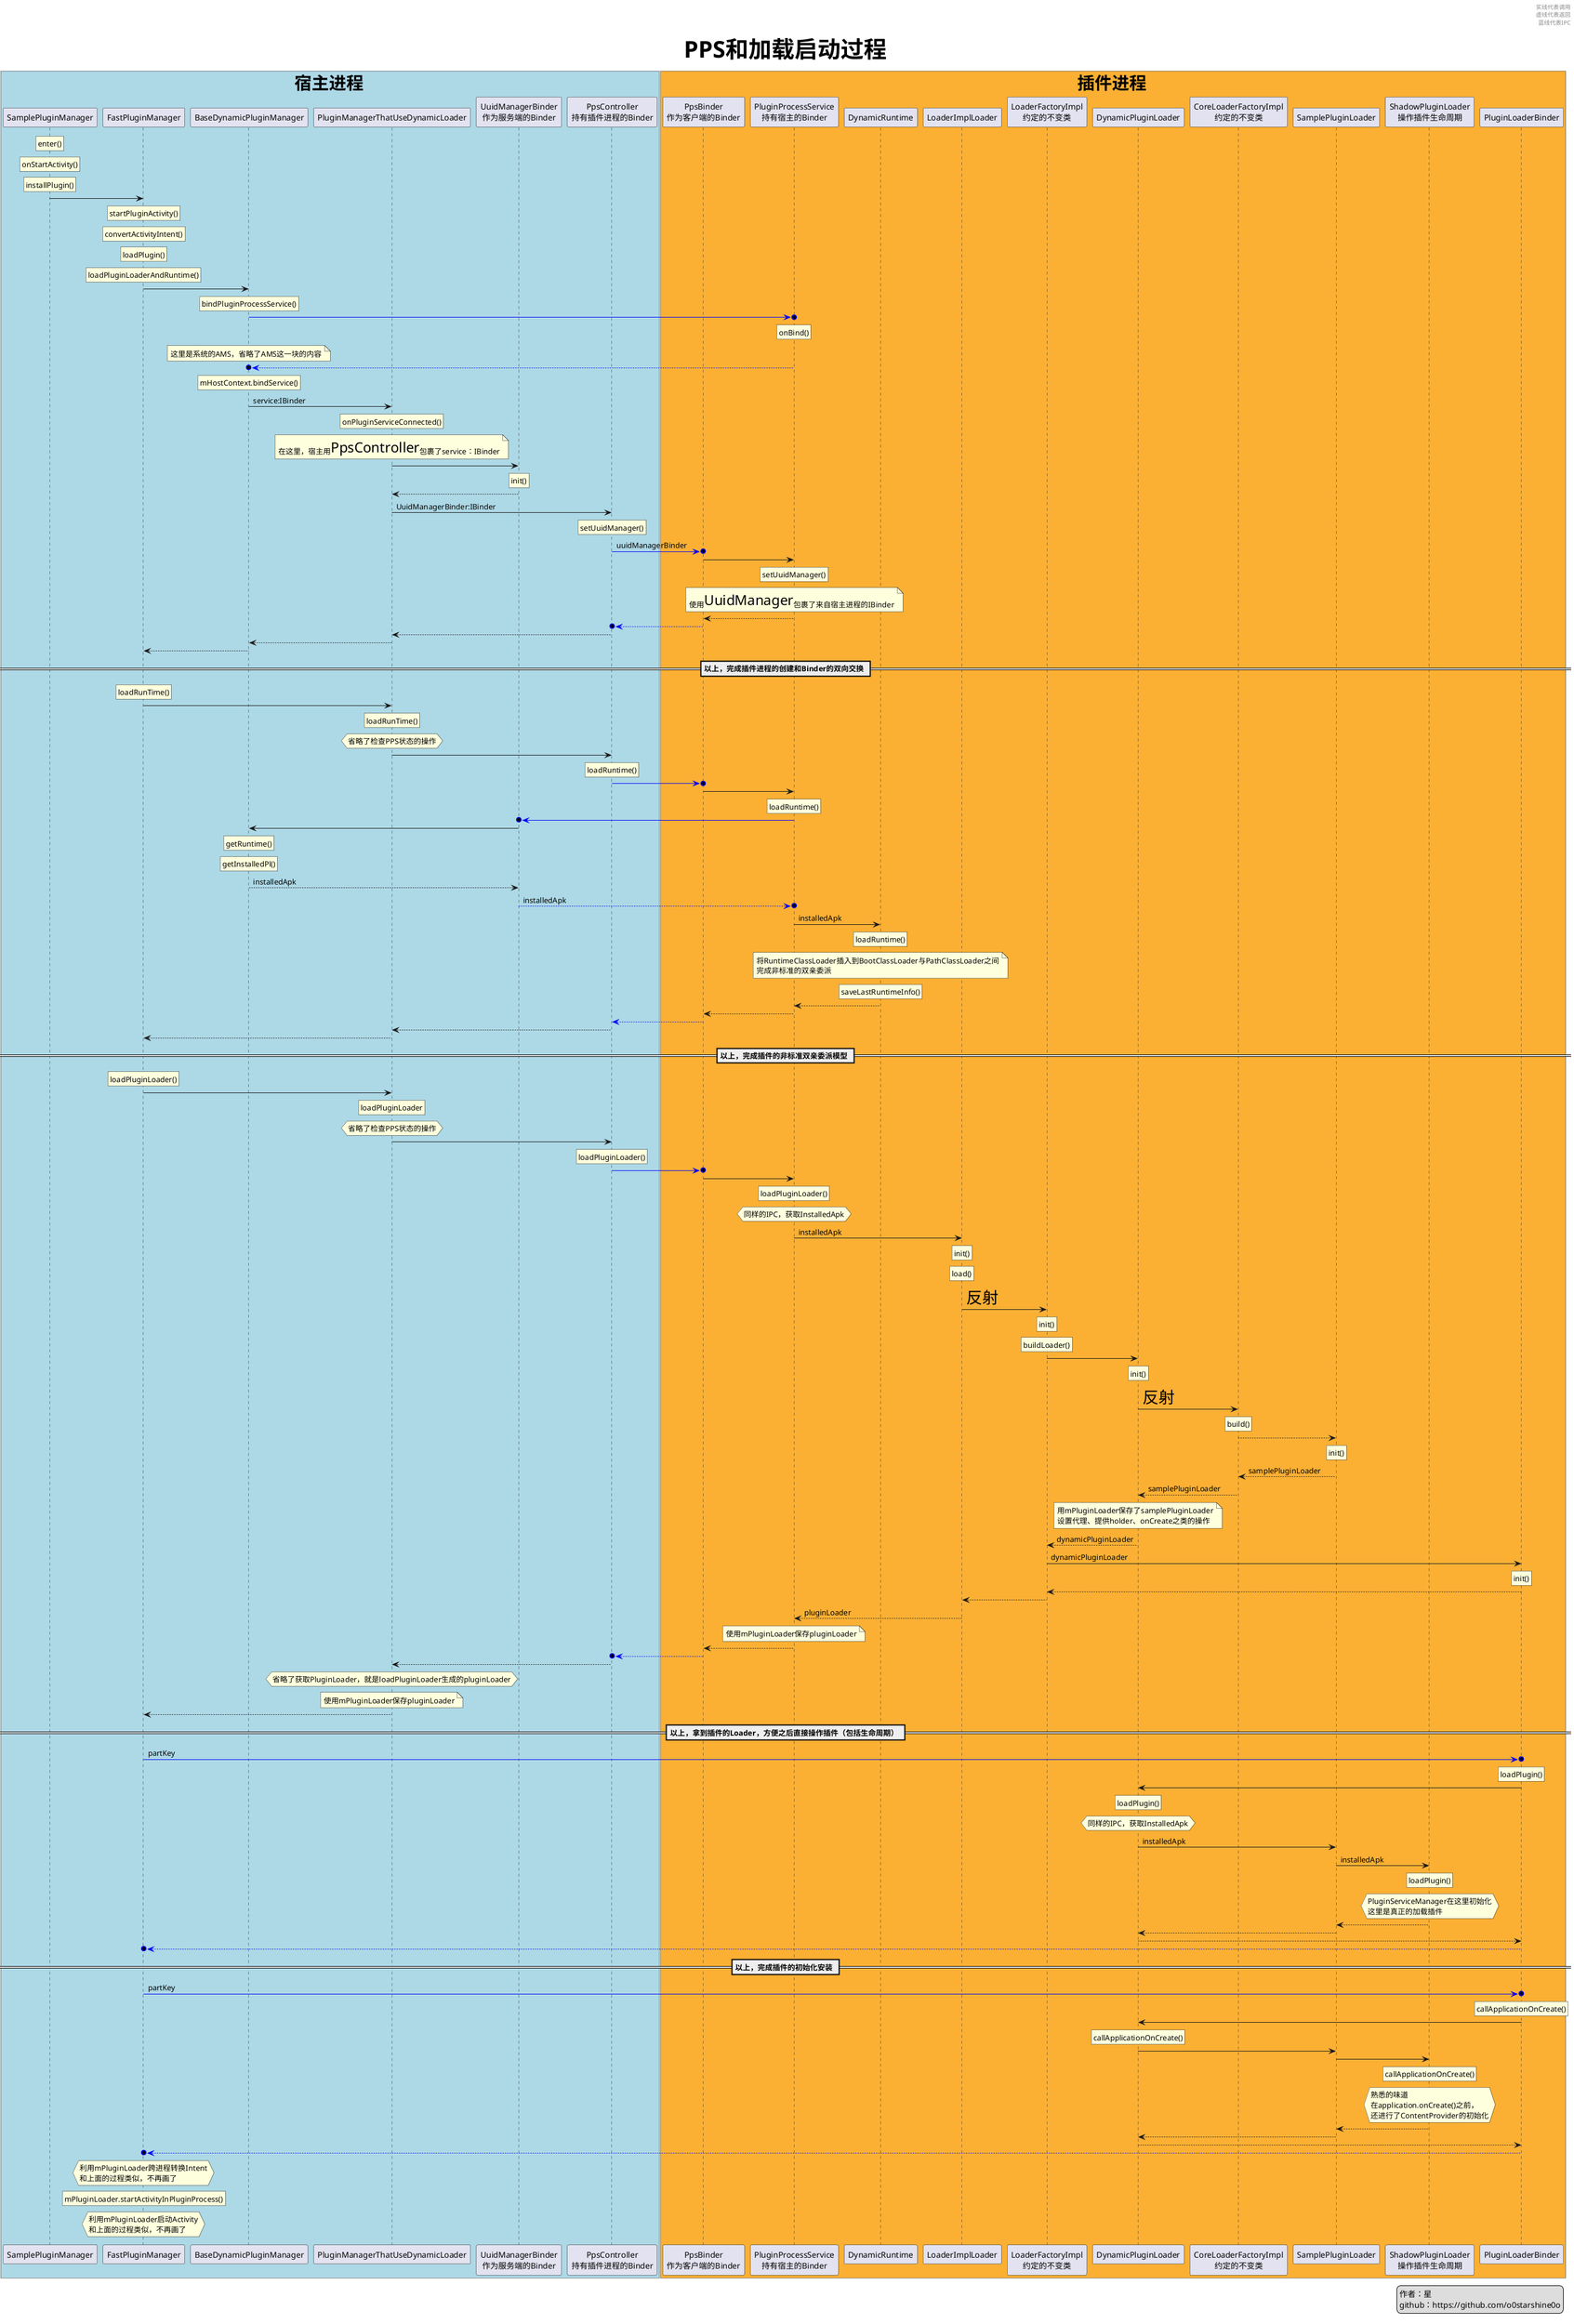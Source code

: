 @startuml
/''
 ' 使用插件PlantUML查看
 ' 如果显示不完整需要修改AndroidStudio的配置：
 ' /Applications/Android\ Studio.app/Contents/bin/studio.vmoptions
 ' 添加：-DPLANTUML_LIMIT_SIZE=24384
 '/

title <size:40>PPS和加载启动过程</size>
legend right
  作者：星
  github：https://github.com/o0starshine0o
end legend
header 实线代表调用\n虚线代表返回\n蓝线代表IPC

box <size:30>宿主进程</size> #LightBlue
participant SamplePluginManager
participant FastPluginManager
participant BaseDynamicPluginManager
participant PluginManagerThatUseDynamicLoader
participant "UuidManagerBinder\n作为服务端的Binder" as UuidManagerBinder
participant "PpsController\n持有插件进程的Binder" as PpsController
end box

box <size:30>插件进程</size> #fbb034
participant "PpsBinder\n作为客户端的Binder" as PpsBinder
participant "PluginProcessService\n持有宿主的Binder" as PPS
participant DynamicRuntime
participant LoaderImplLoader
participant "LoaderFactoryImpl\n约定的不变类" as LoaderFactoryImpl
participant DynamicPluginLoader
participant "CoreLoaderFactoryImpl\n约定的不变类" as CoreLoaderFactoryImpl
participant SamplePluginLoader
participant "ShadowPluginLoader\n操作插件生命周期" as ShadowPluginLoader
participant PluginLoaderBinder
end box

rnote over SamplePluginManager: enter()
rnote over SamplePluginManager: onStartActivity()
rnote over SamplePluginManager: installPlugin()
SamplePluginManager -> FastPluginManager:
rnote over FastPluginManager: startPluginActivity()
rnote over FastPluginManager: convertActivityIntent()
rnote over FastPluginManager: loadPlugin()
rnote over FastPluginManager: loadPluginLoaderAndRuntime()
FastPluginManager -> BaseDynamicPluginManager:
rnote over BaseDynamicPluginManager: bindPluginProcessService()
BaseDynamicPluginManager -[#blue]>o PPS:
rnote over PPS: onBind()
note over BaseDynamicPluginManager: 这里是系统的AMS，省略了AMS这一块的内容
PPS -[#blue]->o BaseDynamicPluginManager:
rnote over BaseDynamicPluginManager: mHostContext.bindService()
BaseDynamicPluginManager -> PluginManagerThatUseDynamicLoader: service:IBinder
rnote over PluginManagerThatUseDynamicLoader: onPluginServiceConnected()
note over PluginManagerThatUseDynamicLoader: 在这里，宿主用<size:24>PpsController</size>包裹了service：IBinder
PluginManagerThatUseDynamicLoader -> UuidManagerBinder:
rnote over UuidManagerBinder: init()
UuidManagerBinder --> PluginManagerThatUseDynamicLoader:
PluginManagerThatUseDynamicLoader -> PpsController:UuidManagerBinder:IBinder
rnote over PpsController: setUuidManager()
PpsController -[#blue]>o PpsBinder: uuidManagerBinder
PpsBinder -> PPS:
rnote over PPS: setUuidManager()
note over PPS: 使用<size:24>UuidManager</size>包裹了来自宿主进程的IBinder
PPS --> PpsBinder:
PpsBinder -[#blue]->o PpsController:
PpsController --> PluginManagerThatUseDynamicLoader:
PluginManagerThatUseDynamicLoader --> BaseDynamicPluginManager:
BaseDynamicPluginManager --> FastPluginManager:
== 以上，完成插件进程的创建和Binder的双向交换 ==

rnote over FastPluginManager: loadRunTime()
FastPluginManager -> PluginManagerThatUseDynamicLoader:
rnote over PluginManagerThatUseDynamicLoader: loadRunTime()
hnote over PluginManagerThatUseDynamicLoader: 省略了检查PPS状态的操作
PluginManagerThatUseDynamicLoader -> PpsController:
rnote over PpsController: loadRuntime()
PpsController -[#blue]>o PpsBinder:
PpsBinder -> PPS:
rnote over PPS: loadRuntime()
PPS -[#blue]>o UuidManagerBinder:
UuidManagerBinder -> BaseDynamicPluginManager:
rnote over BaseDynamicPluginManager: getRuntime()
rnote over BaseDynamicPluginManager: getInstalledPl()
BaseDynamicPluginManager --> UuidManagerBinder: installedApk
UuidManagerBinder -[#blue]->o PPS: installedApk
PPS -> DynamicRuntime: installedApk
rnote over DynamicRuntime: loadRuntime()
note over DynamicRuntime: 将RuntimeClassLoader插入到BootClassLoader与PathClassLoader之间\n完成非标准的双亲委派
rnote over DynamicRuntime: saveLastRuntimeInfo()
DynamicRuntime --> PPS:
PPS --> PpsBinder:
PpsBinder -[#blue]-> PpsController:
PpsController --> PluginManagerThatUseDynamicLoader:
PluginManagerThatUseDynamicLoader --> FastPluginManager:
== 以上，完成插件的非标准双亲委派模型 ==

rnote over FastPluginManager: loadPluginLoader()
FastPluginManager -> PluginManagerThatUseDynamicLoader:
rnote over PluginManagerThatUseDynamicLoader: loadPluginLoader
hnote over PluginManagerThatUseDynamicLoader: 省略了检查PPS状态的操作
PluginManagerThatUseDynamicLoader -> PpsController:
rnote over PpsController: loadPluginLoader()
PpsController -[#blue]>o PpsBinder:
PpsBinder -> PPS:
rnote over PPS: loadPluginLoader()
hnote over PPS: 同样的IPC，获取InstalledApk
PPS -> LoaderImplLoader: installedApk
rnote over LoaderImplLoader: init()
rnote over LoaderImplLoader: load()
LoaderImplLoader -> LoaderFactoryImpl: <size:28>反射</size>
rnote over LoaderFactoryImpl: init()
rnote over LoaderFactoryImpl: buildLoader()
LoaderFactoryImpl -> DynamicPluginLoader:
rnote over DynamicPluginLoader: init()
DynamicPluginLoader -> CoreLoaderFactoryImpl: <size:28>反射</size>
rnote over CoreLoaderFactoryImpl: build()
CoreLoaderFactoryImpl --> SamplePluginLoader:
rnote over SamplePluginLoader: init()
SamplePluginLoader --> CoreLoaderFactoryImpl:samplePluginLoader
CoreLoaderFactoryImpl --> DynamicPluginLoader: samplePluginLoader
note over DynamicPluginLoader: 用mPluginLoader保存了samplePluginLoader\n设置代理、提供holder、onCreate之类的操作
DynamicPluginLoader --> LoaderFactoryImpl: dynamicPluginLoader
LoaderFactoryImpl -> PluginLoaderBinder:dynamicPluginLoader
rnote over PluginLoaderBinder: init()
PluginLoaderBinder --> LoaderFactoryImpl:
LoaderFactoryImpl --> LoaderImplLoader:
LoaderImplLoader --> PPS: pluginLoader
note over PPS: 使用mPluginLoader保存pluginLoader
PPS --> PpsBinder:
PpsBinder -[#blue]->o PpsController:
PpsController --> PluginManagerThatUseDynamicLoader:
hnote over PluginManagerThatUseDynamicLoader: 省略了获取PluginLoader，就是loadPluginLoader生成的pluginLoader
note over PluginManagerThatUseDynamicLoader: 使用mPluginLoader保存pluginLoader
PluginManagerThatUseDynamicLoader --> FastPluginManager:
== 以上，拿到插件的Loader，方便之后直接操作插件（包括生命周期） ==

FastPluginManager -[#blue]>o PluginLoaderBinder:partKey
rnote over PluginLoaderBinder: loadPlugin()
PluginLoaderBinder -> DynamicPluginLoader:
rnote over DynamicPluginLoader: loadPlugin()
hnote over DynamicPluginLoader: 同样的IPC，获取InstalledApk
DynamicPluginLoader -> SamplePluginLoader: installedApk
SamplePluginLoader -> ShadowPluginLoader:installedApk
rnote over ShadowPluginLoader: loadPlugin()
hnote over ShadowPluginLoader: PluginServiceManager在这里初始化\n这里是真正的加载插件
ShadowPluginLoader --> SamplePluginLoader:
SamplePluginLoader --> DynamicPluginLoader:
DynamicPluginLoader --> PluginLoaderBinder:
PluginLoaderBinder -[#blue]->o FastPluginManager:
== 以上，完成插件的初始化安装 ==

FastPluginManager -[#blue]>o PluginLoaderBinder:partKey
rnote over PluginLoaderBinder: callApplicationOnCreate()
PluginLoaderBinder -> DynamicPluginLoader:
rnote over DynamicPluginLoader: callApplicationOnCreate()
DynamicPluginLoader -> SamplePluginLoader:
SamplePluginLoader -> ShadowPluginLoader:
rnote over ShadowPluginLoader: callApplicationOnCreate()
hnote over ShadowPluginLoader: 熟悉的味道\n在application.onCreate()之前，\n还进行了ContentProvider的初始化
ShadowPluginLoader --> SamplePluginLoader:
SamplePluginLoader --> DynamicPluginLoader:
DynamicPluginLoader --> PluginLoaderBinder:
PluginLoaderBinder -[#blue]->o FastPluginManager:
hnote over FastPluginManager: 利用mPluginLoader跨进程转换Intent\n和上面的过程类似，不再画了
rnote over FastPluginManager: mPluginLoader.startActivityInPluginProcess()
hnote over FastPluginManager: 利用mPluginLoader启动Activity\n和上面的过程类似，不再画了
@enduml